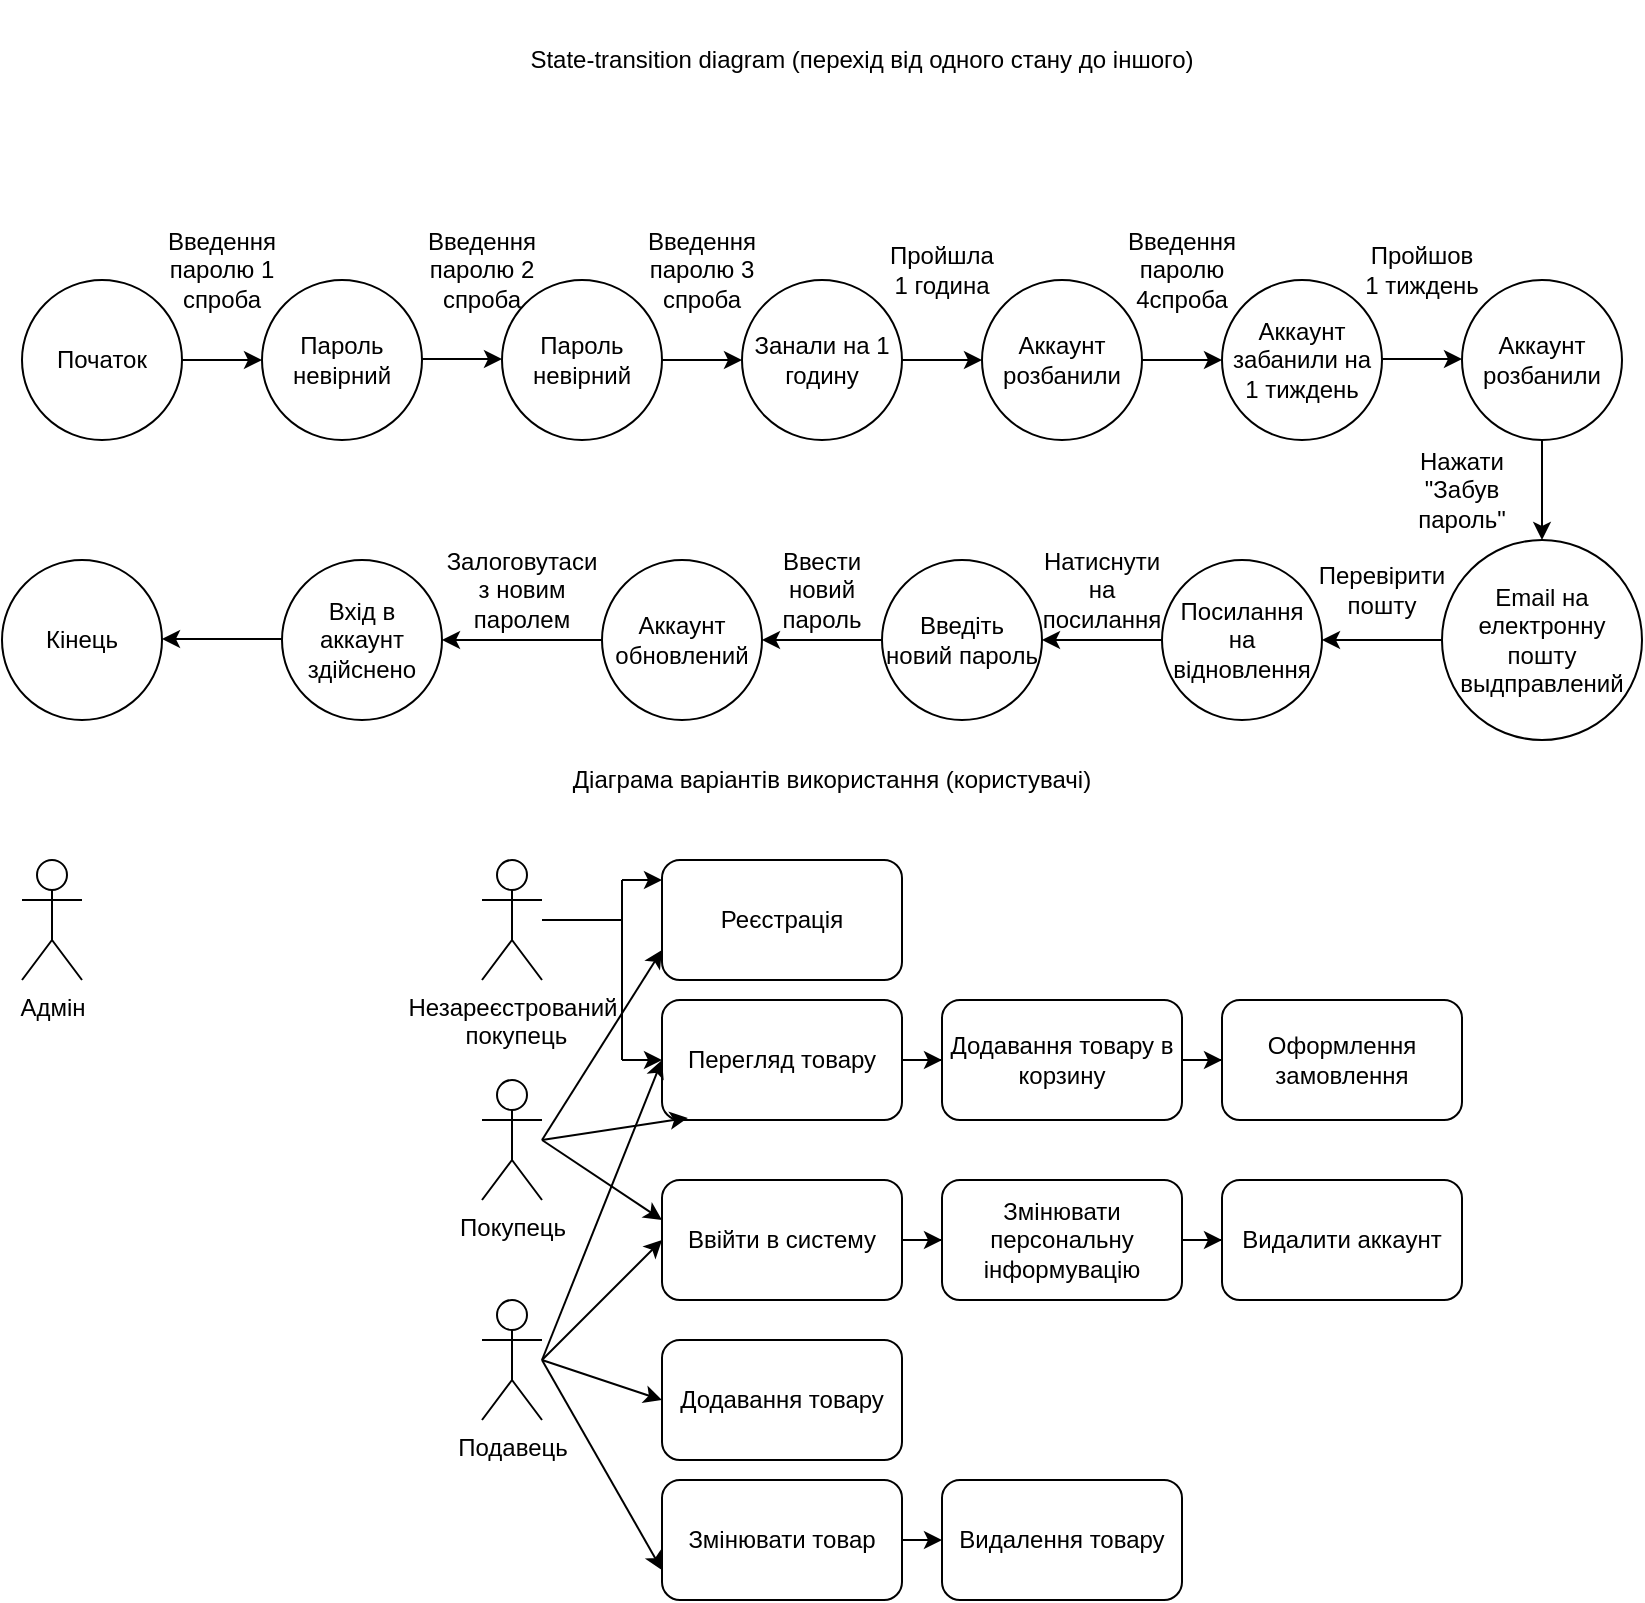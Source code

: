 <mxfile version="15.6.2" type="github">
  <diagram id="R2lEEEUBdFMjLlhIrx00" name="Page-1">
    <mxGraphModel dx="868" dy="450" grid="1" gridSize="10" guides="1" tooltips="1" connect="1" arrows="1" fold="1" page="1" pageScale="1" pageWidth="850" pageHeight="1100" math="0" shadow="0" extFonts="Permanent Marker^https://fonts.googleapis.com/css?family=Permanent+Marker">
      <root>
        <mxCell id="0" />
        <mxCell id="1" parent="0" />
        <mxCell id="Ue390XHN1mh2CvqSjxft-1" value="&lt;font style=&quot;vertical-align: inherit&quot;&gt;&lt;font style=&quot;vertical-align: inherit&quot;&gt;Початок&lt;/font&gt;&lt;/font&gt;" style="ellipse;whiteSpace=wrap;html=1;aspect=fixed;" parent="1" vertex="1">
          <mxGeometry x="20" y="150" width="80" height="80" as="geometry" />
        </mxCell>
        <mxCell id="Ue390XHN1mh2CvqSjxft-4" value="" style="endArrow=classic;html=1;rounded=0;exitX=1;exitY=0.5;exitDx=0;exitDy=0;" parent="1" source="Ue390XHN1mh2CvqSjxft-1" edge="1">
          <mxGeometry width="50" height="50" relative="1" as="geometry">
            <mxPoint x="280" y="260" as="sourcePoint" />
            <mxPoint x="140" y="190" as="targetPoint" />
          </mxGeometry>
        </mxCell>
        <mxCell id="Ue390XHN1mh2CvqSjxft-7" value="&lt;font style=&quot;vertical-align: inherit&quot;&gt;&lt;font style=&quot;vertical-align: inherit&quot;&gt;Кінець&lt;/font&gt;&lt;/font&gt;" style="ellipse;whiteSpace=wrap;html=1;aspect=fixed;" parent="1" vertex="1">
          <mxGeometry x="10" y="290" width="80" height="80" as="geometry" />
        </mxCell>
        <mxCell id="Ue390XHN1mh2CvqSjxft-8" value="Пароль невірний" style="ellipse;whiteSpace=wrap;html=1;aspect=fixed;" parent="1" vertex="1">
          <mxGeometry x="140" y="150" width="80" height="80" as="geometry" />
        </mxCell>
        <mxCell id="Ue390XHN1mh2CvqSjxft-9" value="&lt;font style=&quot;vertical-align: inherit&quot;&gt;&lt;font style=&quot;vertical-align: inherit&quot;&gt;Введення паролю 1 спроба&lt;/font&gt;&lt;/font&gt;" style="text;html=1;strokeColor=none;fillColor=none;align=center;verticalAlign=middle;whiteSpace=wrap;rounded=0;" parent="1" vertex="1">
          <mxGeometry x="90" y="130" width="60" height="30" as="geometry" />
        </mxCell>
        <mxCell id="Ue390XHN1mh2CvqSjxft-10" value="Пароль невірний" style="ellipse;whiteSpace=wrap;html=1;aspect=fixed;" parent="1" vertex="1">
          <mxGeometry x="260" y="150" width="80" height="80" as="geometry" />
        </mxCell>
        <mxCell id="Ue390XHN1mh2CvqSjxft-12" value="" style="endArrow=classic;html=1;rounded=0;exitX=1;exitY=0.5;exitDx=0;exitDy=0;" parent="1" edge="1">
          <mxGeometry width="50" height="50" relative="1" as="geometry">
            <mxPoint x="220" y="189.5" as="sourcePoint" />
            <mxPoint x="260" y="189.5" as="targetPoint" />
          </mxGeometry>
        </mxCell>
        <mxCell id="Ue390XHN1mh2CvqSjxft-13" value="&lt;font style=&quot;vertical-align: inherit&quot;&gt;&lt;font style=&quot;vertical-align: inherit&quot;&gt;Введення паролю 2 спроба&lt;/font&gt;&lt;/font&gt;" style="text;html=1;strokeColor=none;fillColor=none;align=center;verticalAlign=middle;whiteSpace=wrap;rounded=0;" parent="1" vertex="1">
          <mxGeometry x="220" y="130" width="60" height="30" as="geometry" />
        </mxCell>
        <mxCell id="Ue390XHN1mh2CvqSjxft-14" value="" style="endArrow=classic;html=1;rounded=0;exitX=1;exitY=0.5;exitDx=0;exitDy=0;" parent="1" edge="1">
          <mxGeometry width="50" height="50" relative="1" as="geometry">
            <mxPoint x="340" y="190" as="sourcePoint" />
            <mxPoint x="380" y="190" as="targetPoint" />
          </mxGeometry>
        </mxCell>
        <mxCell id="Ue390XHN1mh2CvqSjxft-15" value="&lt;font style=&quot;vertical-align: inherit&quot;&gt;&lt;font style=&quot;vertical-align: inherit&quot;&gt;Введення паролю 3 спроба&lt;/font&gt;&lt;/font&gt;" style="text;html=1;strokeColor=none;fillColor=none;align=center;verticalAlign=middle;whiteSpace=wrap;rounded=0;" parent="1" vertex="1">
          <mxGeometry x="330" y="130" width="60" height="30" as="geometry" />
        </mxCell>
        <mxCell id="Ue390XHN1mh2CvqSjxft-16" value="Занали на 1 годину" style="ellipse;whiteSpace=wrap;html=1;aspect=fixed;" parent="1" vertex="1">
          <mxGeometry x="380" y="150" width="80" height="80" as="geometry" />
        </mxCell>
        <mxCell id="Ue390XHN1mh2CvqSjxft-17" value="&lt;font style=&quot;vertical-align: inherit&quot;&gt;&lt;font style=&quot;vertical-align: inherit&quot;&gt;Пройшла 1 година&lt;/font&gt;&lt;/font&gt;" style="text;html=1;strokeColor=none;fillColor=none;align=center;verticalAlign=middle;whiteSpace=wrap;rounded=0;" parent="1" vertex="1">
          <mxGeometry x="450" y="130" width="60" height="30" as="geometry" />
        </mxCell>
        <mxCell id="Ue390XHN1mh2CvqSjxft-18" value="" style="endArrow=classic;html=1;rounded=0;exitX=1;exitY=0.5;exitDx=0;exitDy=0;" parent="1" edge="1">
          <mxGeometry width="50" height="50" relative="1" as="geometry">
            <mxPoint x="460" y="190" as="sourcePoint" />
            <mxPoint x="500" y="190" as="targetPoint" />
          </mxGeometry>
        </mxCell>
        <mxCell id="Ue390XHN1mh2CvqSjxft-19" value="Аккаунт розбанили" style="ellipse;whiteSpace=wrap;html=1;aspect=fixed;" parent="1" vertex="1">
          <mxGeometry x="500" y="150" width="80" height="80" as="geometry" />
        </mxCell>
        <mxCell id="Ue390XHN1mh2CvqSjxft-20" value="&lt;font style=&quot;vertical-align: inherit&quot;&gt;&lt;font style=&quot;vertical-align: inherit&quot;&gt;Введення паролю 4спроба&lt;/font&gt;&lt;/font&gt;" style="text;html=1;strokeColor=none;fillColor=none;align=center;verticalAlign=middle;whiteSpace=wrap;rounded=0;" parent="1" vertex="1">
          <mxGeometry x="570" y="130" width="60" height="30" as="geometry" />
        </mxCell>
        <mxCell id="Ue390XHN1mh2CvqSjxft-21" value="" style="endArrow=classic;html=1;rounded=0;exitX=1;exitY=0.5;exitDx=0;exitDy=0;" parent="1" edge="1">
          <mxGeometry width="50" height="50" relative="1" as="geometry">
            <mxPoint x="580" y="190" as="sourcePoint" />
            <mxPoint x="620" y="190" as="targetPoint" />
          </mxGeometry>
        </mxCell>
        <mxCell id="Ue390XHN1mh2CvqSjxft-22" value="Аккаунт забанили на 1 тиждень" style="ellipse;whiteSpace=wrap;html=1;aspect=fixed;" parent="1" vertex="1">
          <mxGeometry x="620" y="150" width="80" height="80" as="geometry" />
        </mxCell>
        <mxCell id="Ue390XHN1mh2CvqSjxft-23" value="&lt;font style=&quot;vertical-align: inherit&quot;&gt;&lt;font style=&quot;vertical-align: inherit&quot;&gt;Пройшов 1 тиждень&lt;/font&gt;&lt;/font&gt;" style="text;html=1;strokeColor=none;fillColor=none;align=center;verticalAlign=middle;whiteSpace=wrap;rounded=0;" parent="1" vertex="1">
          <mxGeometry x="690" y="130" width="60" height="30" as="geometry" />
        </mxCell>
        <mxCell id="Ue390XHN1mh2CvqSjxft-24" value="" style="endArrow=classic;html=1;rounded=0;exitX=1;exitY=0.5;exitDx=0;exitDy=0;" parent="1" edge="1">
          <mxGeometry width="50" height="50" relative="1" as="geometry">
            <mxPoint x="700" y="189.5" as="sourcePoint" />
            <mxPoint x="740" y="189.5" as="targetPoint" />
          </mxGeometry>
        </mxCell>
        <mxCell id="Ue390XHN1mh2CvqSjxft-26" value="Аккаунт розбанили" style="ellipse;whiteSpace=wrap;html=1;aspect=fixed;" parent="1" vertex="1">
          <mxGeometry x="740" y="150" width="80" height="80" as="geometry" />
        </mxCell>
        <mxCell id="Ue390XHN1mh2CvqSjxft-28" value="" style="endArrow=classic;html=1;rounded=0;" parent="1" edge="1">
          <mxGeometry width="50" height="50" relative="1" as="geometry">
            <mxPoint x="780" y="230" as="sourcePoint" />
            <mxPoint x="780" y="280" as="targetPoint" />
          </mxGeometry>
        </mxCell>
        <mxCell id="Ue390XHN1mh2CvqSjxft-29" value="&lt;font style=&quot;vertical-align: inherit&quot;&gt;&lt;font style=&quot;vertical-align: inherit&quot;&gt;Нажати &quot;Забув пароль&quot;&lt;/font&gt;&lt;/font&gt;" style="text;html=1;strokeColor=none;fillColor=none;align=center;verticalAlign=middle;whiteSpace=wrap;rounded=0;" parent="1" vertex="1">
          <mxGeometry x="710" y="240" width="60" height="30" as="geometry" />
        </mxCell>
        <mxCell id="Ue390XHN1mh2CvqSjxft-31" value="Email на електронну пошту выдправлений" style="ellipse;whiteSpace=wrap;html=1;aspect=fixed;" parent="1" vertex="1">
          <mxGeometry x="730" y="280" width="100" height="100" as="geometry" />
        </mxCell>
        <mxCell id="Ue390XHN1mh2CvqSjxft-33" value="" style="endArrow=classic;html=1;rounded=0;entryX=1;entryY=0.5;entryDx=0;entryDy=0;" parent="1" target="Ue390XHN1mh2CvqSjxft-34" edge="1">
          <mxGeometry width="50" height="50" relative="1" as="geometry">
            <mxPoint x="730" y="330" as="sourcePoint" />
            <mxPoint x="680" y="330" as="targetPoint" />
          </mxGeometry>
        </mxCell>
        <mxCell id="Ue390XHN1mh2CvqSjxft-34" value="Посилання на відновлення" style="ellipse;whiteSpace=wrap;html=1;aspect=fixed;" parent="1" vertex="1">
          <mxGeometry x="590" y="290" width="80" height="80" as="geometry" />
        </mxCell>
        <mxCell id="Ue390XHN1mh2CvqSjxft-35" value="&lt;font style=&quot;vertical-align: inherit&quot;&gt;&lt;font style=&quot;vertical-align: inherit&quot;&gt;Перевірити пошту&lt;/font&gt;&lt;/font&gt;" style="text;html=1;strokeColor=none;fillColor=none;align=center;verticalAlign=middle;whiteSpace=wrap;rounded=0;" parent="1" vertex="1">
          <mxGeometry x="670" y="290" width="60" height="30" as="geometry" />
        </mxCell>
        <mxCell id="Ue390XHN1mh2CvqSjxft-37" value="" style="endArrow=classic;html=1;rounded=0;entryX=1;entryY=0.5;entryDx=0;entryDy=0;" parent="1" target="Ue390XHN1mh2CvqSjxft-38" edge="1">
          <mxGeometry width="50" height="50" relative="1" as="geometry">
            <mxPoint x="590" y="330" as="sourcePoint" />
            <mxPoint x="540" y="330" as="targetPoint" />
          </mxGeometry>
        </mxCell>
        <mxCell id="Ue390XHN1mh2CvqSjxft-38" value="Введіть новий пароль" style="ellipse;whiteSpace=wrap;html=1;aspect=fixed;" parent="1" vertex="1">
          <mxGeometry x="450" y="290" width="80" height="80" as="geometry" />
        </mxCell>
        <mxCell id="Ue390XHN1mh2CvqSjxft-39" value="&lt;font style=&quot;vertical-align: inherit&quot;&gt;&lt;font style=&quot;vertical-align: inherit&quot;&gt;Натиснути на посилання&lt;/font&gt;&lt;/font&gt;" style="text;html=1;strokeColor=none;fillColor=none;align=center;verticalAlign=middle;whiteSpace=wrap;rounded=0;" parent="1" vertex="1">
          <mxGeometry x="530" y="290" width="60" height="30" as="geometry" />
        </mxCell>
        <mxCell id="Ue390XHN1mh2CvqSjxft-40" value="" style="endArrow=classic;html=1;rounded=0;entryX=1;entryY=0.5;entryDx=0;entryDy=0;" parent="1" target="Ue390XHN1mh2CvqSjxft-41" edge="1">
          <mxGeometry width="50" height="50" relative="1" as="geometry">
            <mxPoint x="450" y="330" as="sourcePoint" />
            <mxPoint x="400" y="330" as="targetPoint" />
          </mxGeometry>
        </mxCell>
        <mxCell id="Ue390XHN1mh2CvqSjxft-41" value="Аккаунт обновлений" style="ellipse;whiteSpace=wrap;html=1;aspect=fixed;" parent="1" vertex="1">
          <mxGeometry x="310" y="290" width="80" height="80" as="geometry" />
        </mxCell>
        <mxCell id="Ue390XHN1mh2CvqSjxft-42" value="&lt;font style=&quot;vertical-align: inherit&quot;&gt;&lt;font style=&quot;vertical-align: inherit&quot;&gt;Ввести новий пароль&lt;/font&gt;&lt;/font&gt;" style="text;html=1;strokeColor=none;fillColor=none;align=center;verticalAlign=middle;whiteSpace=wrap;rounded=0;" parent="1" vertex="1">
          <mxGeometry x="390" y="290" width="60" height="30" as="geometry" />
        </mxCell>
        <mxCell id="Ue390XHN1mh2CvqSjxft-43" value="" style="endArrow=classic;html=1;rounded=0;entryX=1;entryY=0.5;entryDx=0;entryDy=0;" parent="1" target="Ue390XHN1mh2CvqSjxft-44" edge="1">
          <mxGeometry width="50" height="50" relative="1" as="geometry">
            <mxPoint x="310" y="330" as="sourcePoint" />
            <mxPoint x="260" y="330" as="targetPoint" />
          </mxGeometry>
        </mxCell>
        <mxCell id="Ue390XHN1mh2CvqSjxft-44" value="Вхід в аккаунт здійснено" style="ellipse;whiteSpace=wrap;html=1;aspect=fixed;" parent="1" vertex="1">
          <mxGeometry x="150" y="290" width="80" height="80" as="geometry" />
        </mxCell>
        <mxCell id="Ue390XHN1mh2CvqSjxft-45" value="&lt;font style=&quot;vertical-align: inherit&quot;&gt;&lt;font style=&quot;vertical-align: inherit&quot;&gt;Залоговутаси з новим паролем&lt;/font&gt;&lt;/font&gt;" style="text;html=1;strokeColor=none;fillColor=none;align=center;verticalAlign=middle;whiteSpace=wrap;rounded=0;" parent="1" vertex="1">
          <mxGeometry x="240" y="290" width="60" height="30" as="geometry" />
        </mxCell>
        <mxCell id="Ue390XHN1mh2CvqSjxft-47" value="" style="endArrow=classic;html=1;rounded=0;entryX=1;entryY=0.5;entryDx=0;entryDy=0;" parent="1" edge="1">
          <mxGeometry width="50" height="50" relative="1" as="geometry">
            <mxPoint x="150" y="329.5" as="sourcePoint" />
            <mxPoint x="90" y="329.5" as="targetPoint" />
          </mxGeometry>
        </mxCell>
        <mxCell id="Ue390XHN1mh2CvqSjxft-48" value="State-transition diagram (перехід від одного стану до іншого)" style="text;html=1;strokeColor=none;fillColor=none;align=center;verticalAlign=middle;whiteSpace=wrap;rounded=0;" parent="1" vertex="1">
          <mxGeometry x="190" y="10" width="500" height="60" as="geometry" />
        </mxCell>
        <mxCell id="236ISNrsegGFX4FAyxNn-2" value="&lt;font style=&quot;vertical-align: inherit&quot;&gt;&lt;font style=&quot;vertical-align: inherit&quot;&gt;&lt;font style=&quot;vertical-align: inherit&quot;&gt;&lt;font style=&quot;vertical-align: inherit&quot;&gt;&lt;font style=&quot;vertical-align: inherit&quot;&gt;&lt;font style=&quot;vertical-align: inherit&quot;&gt;Діаграма варіантів використання (користувачі)&lt;/font&gt;&lt;/font&gt;&lt;/font&gt;&lt;/font&gt;&lt;/font&gt;&lt;/font&gt;" style="text;html=1;strokeColor=none;fillColor=none;align=center;verticalAlign=middle;whiteSpace=wrap;rounded=0;" vertex="1" parent="1">
          <mxGeometry x="175" y="370" width="500" height="60" as="geometry" />
        </mxCell>
        <mxCell id="236ISNrsegGFX4FAyxNn-3" value="&lt;font style=&quot;vertical-align: inherit&quot;&gt;&lt;font style=&quot;vertical-align: inherit&quot;&gt;Адмін&lt;/font&gt;&lt;/font&gt;" style="shape=umlActor;verticalLabelPosition=bottom;verticalAlign=top;html=1;outlineConnect=0;" vertex="1" parent="1">
          <mxGeometry x="20" y="440" width="30" height="60" as="geometry" />
        </mxCell>
        <mxCell id="236ISNrsegGFX4FAyxNn-4" value="&lt;font style=&quot;vertical-align: inherit&quot;&gt;&lt;font style=&quot;vertical-align: inherit&quot;&gt;Подавець&lt;/font&gt;&lt;/font&gt;" style="shape=umlActor;verticalLabelPosition=bottom;verticalAlign=top;html=1;outlineConnect=0;" vertex="1" parent="1">
          <mxGeometry x="250" y="660" width="30" height="60" as="geometry" />
        </mxCell>
        <mxCell id="236ISNrsegGFX4FAyxNn-5" value="&lt;font style=&quot;vertical-align: inherit&quot;&gt;&lt;font style=&quot;vertical-align: inherit&quot;&gt;Покупець&lt;/font&gt;&lt;/font&gt;" style="shape=umlActor;verticalLabelPosition=bottom;verticalAlign=top;html=1;outlineConnect=0;" vertex="1" parent="1">
          <mxGeometry x="250" y="550" width="30" height="60" as="geometry" />
        </mxCell>
        <mxCell id="236ISNrsegGFX4FAyxNn-6" value="&lt;font style=&quot;vertical-align: inherit&quot;&gt;&lt;font style=&quot;vertical-align: inherit&quot;&gt;&lt;font style=&quot;vertical-align: inherit&quot;&gt;&lt;font style=&quot;vertical-align: inherit&quot;&gt;&lt;font style=&quot;vertical-align: inherit&quot;&gt;&lt;font style=&quot;vertical-align: inherit&quot;&gt;Незареєстрований &lt;/font&gt;&lt;/font&gt;&lt;br&gt;&lt;font style=&quot;vertical-align: inherit&quot;&gt;&lt;font style=&quot;vertical-align: inherit&quot;&gt;&amp;nbsp;покупець&lt;/font&gt;&lt;/font&gt;&lt;/font&gt;&lt;/font&gt;&lt;/font&gt;&lt;/font&gt;" style="shape=umlActor;verticalLabelPosition=bottom;verticalAlign=top;html=1;outlineConnect=0;" vertex="1" parent="1">
          <mxGeometry x="250" y="440" width="30" height="60" as="geometry" />
        </mxCell>
        <mxCell id="236ISNrsegGFX4FAyxNn-10" value="Перегляд товару" style="rounded=1;whiteSpace=wrap;html=1;" vertex="1" parent="1">
          <mxGeometry x="340" y="510" width="120" height="60" as="geometry" />
        </mxCell>
        <mxCell id="236ISNrsegGFX4FAyxNn-13" value="Реєстрація" style="rounded=1;whiteSpace=wrap;html=1;" vertex="1" parent="1">
          <mxGeometry x="340" y="440" width="120" height="60" as="geometry" />
        </mxCell>
        <mxCell id="236ISNrsegGFX4FAyxNn-15" value="" style="endArrow=none;html=1;rounded=0;" edge="1" parent="1" source="236ISNrsegGFX4FAyxNn-6">
          <mxGeometry width="50" height="50" relative="1" as="geometry">
            <mxPoint x="420" y="580" as="sourcePoint" />
            <mxPoint x="320" y="470" as="targetPoint" />
          </mxGeometry>
        </mxCell>
        <mxCell id="236ISNrsegGFX4FAyxNn-16" value="" style="endArrow=none;html=1;rounded=0;" edge="1" parent="1">
          <mxGeometry width="50" height="50" relative="1" as="geometry">
            <mxPoint x="320" y="540" as="sourcePoint" />
            <mxPoint x="320" y="450" as="targetPoint" />
          </mxGeometry>
        </mxCell>
        <mxCell id="236ISNrsegGFX4FAyxNn-19" style="edgeStyle=orthogonalEdgeStyle;rounded=0;orthogonalLoop=1;jettySize=auto;html=1;" edge="1" parent="1">
          <mxGeometry relative="1" as="geometry">
            <mxPoint x="320" y="450" as="sourcePoint" />
            <mxPoint x="340" y="450" as="targetPoint" />
          </mxGeometry>
        </mxCell>
        <mxCell id="236ISNrsegGFX4FAyxNn-20" style="edgeStyle=orthogonalEdgeStyle;rounded=0;orthogonalLoop=1;jettySize=auto;html=1;" edge="1" parent="1">
          <mxGeometry relative="1" as="geometry">
            <mxPoint x="320" y="540" as="sourcePoint" />
            <mxPoint x="340" y="540" as="targetPoint" />
          </mxGeometry>
        </mxCell>
        <mxCell id="236ISNrsegGFX4FAyxNn-23" style="edgeStyle=orthogonalEdgeStyle;rounded=0;orthogonalLoop=1;jettySize=auto;html=1;entryX=0;entryY=0.5;entryDx=0;entryDy=0;exitX=1;exitY=0.5;exitDx=0;exitDy=0;" edge="1" parent="1" source="236ISNrsegGFX4FAyxNn-10" target="236ISNrsegGFX4FAyxNn-21">
          <mxGeometry relative="1" as="geometry">
            <mxPoint x="320" y="610" as="sourcePoint" />
            <mxPoint x="350" y="565" as="targetPoint" />
          </mxGeometry>
        </mxCell>
        <mxCell id="236ISNrsegGFX4FAyxNn-24" value="Оформлення замовлення" style="rounded=1;whiteSpace=wrap;html=1;" vertex="1" parent="1">
          <mxGeometry x="620" y="510" width="120" height="60" as="geometry" />
        </mxCell>
        <mxCell id="236ISNrsegGFX4FAyxNn-25" style="edgeStyle=orthogonalEdgeStyle;rounded=0;orthogonalLoop=1;jettySize=auto;html=1;entryX=0;entryY=0.5;entryDx=0;entryDy=0;startArrow=none;" edge="1" parent="1" target="236ISNrsegGFX4FAyxNn-24" source="236ISNrsegGFX4FAyxNn-21">
          <mxGeometry relative="1" as="geometry">
            <mxPoint x="320" y="680" as="sourcePoint" />
            <mxPoint x="350" y="635" as="targetPoint" />
          </mxGeometry>
        </mxCell>
        <mxCell id="236ISNrsegGFX4FAyxNn-21" value="Додавання товару в корзину" style="rounded=1;whiteSpace=wrap;html=1;" vertex="1" parent="1">
          <mxGeometry x="480" y="510" width="120" height="60" as="geometry" />
        </mxCell>
        <mxCell id="236ISNrsegGFX4FAyxNn-26" value="" style="edgeStyle=orthogonalEdgeStyle;rounded=0;orthogonalLoop=1;jettySize=auto;html=1;entryX=0;entryY=0.5;entryDx=0;entryDy=0;endArrow=none;exitX=1;exitY=0.5;exitDx=0;exitDy=0;" edge="1" parent="1" source="236ISNrsegGFX4FAyxNn-10" target="236ISNrsegGFX4FAyxNn-21">
          <mxGeometry relative="1" as="geometry">
            <mxPoint x="320" y="680" as="sourcePoint" />
            <mxPoint x="560" y="540" as="targetPoint" />
          </mxGeometry>
        </mxCell>
        <mxCell id="236ISNrsegGFX4FAyxNn-39" value="" style="endArrow=classic;html=1;rounded=0;entryX=0.108;entryY=0.983;entryDx=0;entryDy=0;entryPerimeter=0;" edge="1" parent="1" target="236ISNrsegGFX4FAyxNn-10">
          <mxGeometry width="50" height="50" relative="1" as="geometry">
            <mxPoint x="280" y="580" as="sourcePoint" />
            <mxPoint x="390" y="600" as="targetPoint" />
          </mxGeometry>
        </mxCell>
        <mxCell id="236ISNrsegGFX4FAyxNn-40" value="" style="endArrow=classic;html=1;rounded=0;entryX=0;entryY=0.75;entryDx=0;entryDy=0;" edge="1" parent="1" source="236ISNrsegGFX4FAyxNn-5" target="236ISNrsegGFX4FAyxNn-13">
          <mxGeometry width="50" height="50" relative="1" as="geometry">
            <mxPoint x="380" y="580" as="sourcePoint" />
            <mxPoint x="430" y="530" as="targetPoint" />
            <Array as="points">
              <mxPoint x="280" y="580" />
            </Array>
          </mxGeometry>
        </mxCell>
        <mxCell id="236ISNrsegGFX4FAyxNn-41" value="" style="endArrow=classic;html=1;rounded=0;" edge="1" parent="1">
          <mxGeometry width="50" height="50" relative="1" as="geometry">
            <mxPoint x="280" y="580" as="sourcePoint" />
            <mxPoint x="340" y="620" as="targetPoint" />
          </mxGeometry>
        </mxCell>
        <mxCell id="236ISNrsegGFX4FAyxNn-42" value="Ввійти в систему" style="rounded=1;whiteSpace=wrap;html=1;" vertex="1" parent="1">
          <mxGeometry x="340" y="600" width="120" height="60" as="geometry" />
        </mxCell>
        <mxCell id="236ISNrsegGFX4FAyxNn-43" style="edgeStyle=orthogonalEdgeStyle;rounded=0;orthogonalLoop=1;jettySize=auto;html=1;entryX=0;entryY=0.5;entryDx=0;entryDy=0;exitX=1;exitY=0.5;exitDx=0;exitDy=0;" edge="1" parent="1" source="236ISNrsegGFX4FAyxNn-42" target="236ISNrsegGFX4FAyxNn-46">
          <mxGeometry relative="1" as="geometry">
            <mxPoint x="320" y="700" as="sourcePoint" />
            <mxPoint x="350" y="655" as="targetPoint" />
          </mxGeometry>
        </mxCell>
        <mxCell id="236ISNrsegGFX4FAyxNn-44" value="Видалити аккаунт" style="rounded=1;whiteSpace=wrap;html=1;" vertex="1" parent="1">
          <mxGeometry x="620" y="600" width="120" height="60" as="geometry" />
        </mxCell>
        <mxCell id="236ISNrsegGFX4FAyxNn-45" style="edgeStyle=orthogonalEdgeStyle;rounded=0;orthogonalLoop=1;jettySize=auto;html=1;entryX=0;entryY=0.5;entryDx=0;entryDy=0;startArrow=none;" edge="1" parent="1" source="236ISNrsegGFX4FAyxNn-46" target="236ISNrsegGFX4FAyxNn-44">
          <mxGeometry relative="1" as="geometry">
            <mxPoint x="320" y="770" as="sourcePoint" />
            <mxPoint x="350" y="725" as="targetPoint" />
          </mxGeometry>
        </mxCell>
        <mxCell id="236ISNrsegGFX4FAyxNn-46" value="Змінювати персональну інформувацію" style="rounded=1;whiteSpace=wrap;html=1;" vertex="1" parent="1">
          <mxGeometry x="480" y="600" width="120" height="60" as="geometry" />
        </mxCell>
        <mxCell id="236ISNrsegGFX4FAyxNn-47" value="" style="edgeStyle=orthogonalEdgeStyle;rounded=0;orthogonalLoop=1;jettySize=auto;html=1;entryX=0;entryY=0.5;entryDx=0;entryDy=0;endArrow=none;exitX=1;exitY=0.5;exitDx=0;exitDy=0;" edge="1" parent="1" source="236ISNrsegGFX4FAyxNn-42" target="236ISNrsegGFX4FAyxNn-46">
          <mxGeometry relative="1" as="geometry">
            <mxPoint x="320" y="770" as="sourcePoint" />
            <mxPoint x="560" y="630" as="targetPoint" />
          </mxGeometry>
        </mxCell>
        <mxCell id="236ISNrsegGFX4FAyxNn-49" value="" style="endArrow=classic;html=1;rounded=0;entryX=0;entryY=0.5;entryDx=0;entryDy=0;" edge="1" parent="1" target="236ISNrsegGFX4FAyxNn-10">
          <mxGeometry width="50" height="50" relative="1" as="geometry">
            <mxPoint x="280" y="690" as="sourcePoint" />
            <mxPoint x="430" y="630" as="targetPoint" />
          </mxGeometry>
        </mxCell>
        <mxCell id="236ISNrsegGFX4FAyxNn-50" value="" style="endArrow=classic;html=1;rounded=0;entryX=0;entryY=0.5;entryDx=0;entryDy=0;" edge="1" parent="1" target="236ISNrsegGFX4FAyxNn-42">
          <mxGeometry width="50" height="50" relative="1" as="geometry">
            <mxPoint x="280" y="690" as="sourcePoint" />
            <mxPoint x="430" y="630" as="targetPoint" />
          </mxGeometry>
        </mxCell>
        <mxCell id="236ISNrsegGFX4FAyxNn-51" value="Додавання товару" style="rounded=1;whiteSpace=wrap;html=1;" vertex="1" parent="1">
          <mxGeometry x="340" y="680" width="120" height="60" as="geometry" />
        </mxCell>
        <mxCell id="236ISNrsegGFX4FAyxNn-57" value="" style="endArrow=classic;html=1;rounded=0;entryX=0;entryY=0.5;entryDx=0;entryDy=0;" edge="1" parent="1" target="236ISNrsegGFX4FAyxNn-51">
          <mxGeometry width="50" height="50" relative="1" as="geometry">
            <mxPoint x="280" y="690" as="sourcePoint" />
            <mxPoint x="430" y="630" as="targetPoint" />
          </mxGeometry>
        </mxCell>
        <mxCell id="236ISNrsegGFX4FAyxNn-58" value="Змінювати товар" style="rounded=1;whiteSpace=wrap;html=1;" vertex="1" parent="1">
          <mxGeometry x="340" y="750" width="120" height="60" as="geometry" />
        </mxCell>
        <mxCell id="236ISNrsegGFX4FAyxNn-60" value="Видалення товару" style="rounded=1;whiteSpace=wrap;html=1;" vertex="1" parent="1">
          <mxGeometry x="480" y="750" width="120" height="60" as="geometry" />
        </mxCell>
        <mxCell id="236ISNrsegGFX4FAyxNn-61" value="" style="endArrow=classic;html=1;rounded=0;entryX=0;entryY=0.75;entryDx=0;entryDy=0;" edge="1" parent="1" target="236ISNrsegGFX4FAyxNn-58">
          <mxGeometry width="50" height="50" relative="1" as="geometry">
            <mxPoint x="280" y="690" as="sourcePoint" />
            <mxPoint x="430" y="730" as="targetPoint" />
          </mxGeometry>
        </mxCell>
        <mxCell id="236ISNrsegGFX4FAyxNn-63" value="" style="endArrow=classic;html=1;rounded=0;entryX=0;entryY=0.5;entryDx=0;entryDy=0;" edge="1" parent="1" source="236ISNrsegGFX4FAyxNn-58" target="236ISNrsegGFX4FAyxNn-60">
          <mxGeometry width="50" height="50" relative="1" as="geometry">
            <mxPoint x="380" y="680" as="sourcePoint" />
            <mxPoint x="430" y="630" as="targetPoint" />
            <Array as="points">
              <mxPoint x="480" y="780" />
            </Array>
          </mxGeometry>
        </mxCell>
      </root>
    </mxGraphModel>
  </diagram>
</mxfile>
